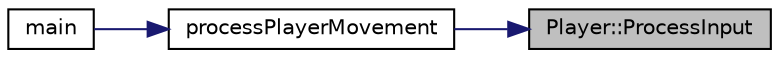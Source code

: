 digraph "Player::ProcessInput"
{
 // LATEX_PDF_SIZE
  edge [fontname="Helvetica",fontsize="10",labelfontname="Helvetica",labelfontsize="10"];
  node [fontname="Helvetica",fontsize="10",shape=record];
  rankdir="RL";
  Node1 [label="Player::ProcessInput",height=0.2,width=0.4,color="black", fillcolor="grey75", style="filled", fontcolor="black",tooltip="Move the player from it's current position to the direction."];
  Node1 -> Node2 [dir="back",color="midnightblue",fontsize="10",style="solid",fontname="Helvetica"];
  Node2 [label="processPlayerMovement",height=0.2,width=0.4,color="black", fillcolor="white", style="filled",URL="$input__processing_8h.html#aeffc3e0d1a1c5969bc1f3d177d78ae90",tooltip=" "];
  Node2 -> Node3 [dir="back",color="midnightblue",fontsize="10",style="solid",fontname="Helvetica"];
  Node3 [label="main",height=0.2,width=0.4,color="black", fillcolor="white", style="filled",URL="$main_8cpp.html#a3c04138a5bfe5d72780bb7e82a18e627",tooltip=" "];
}

